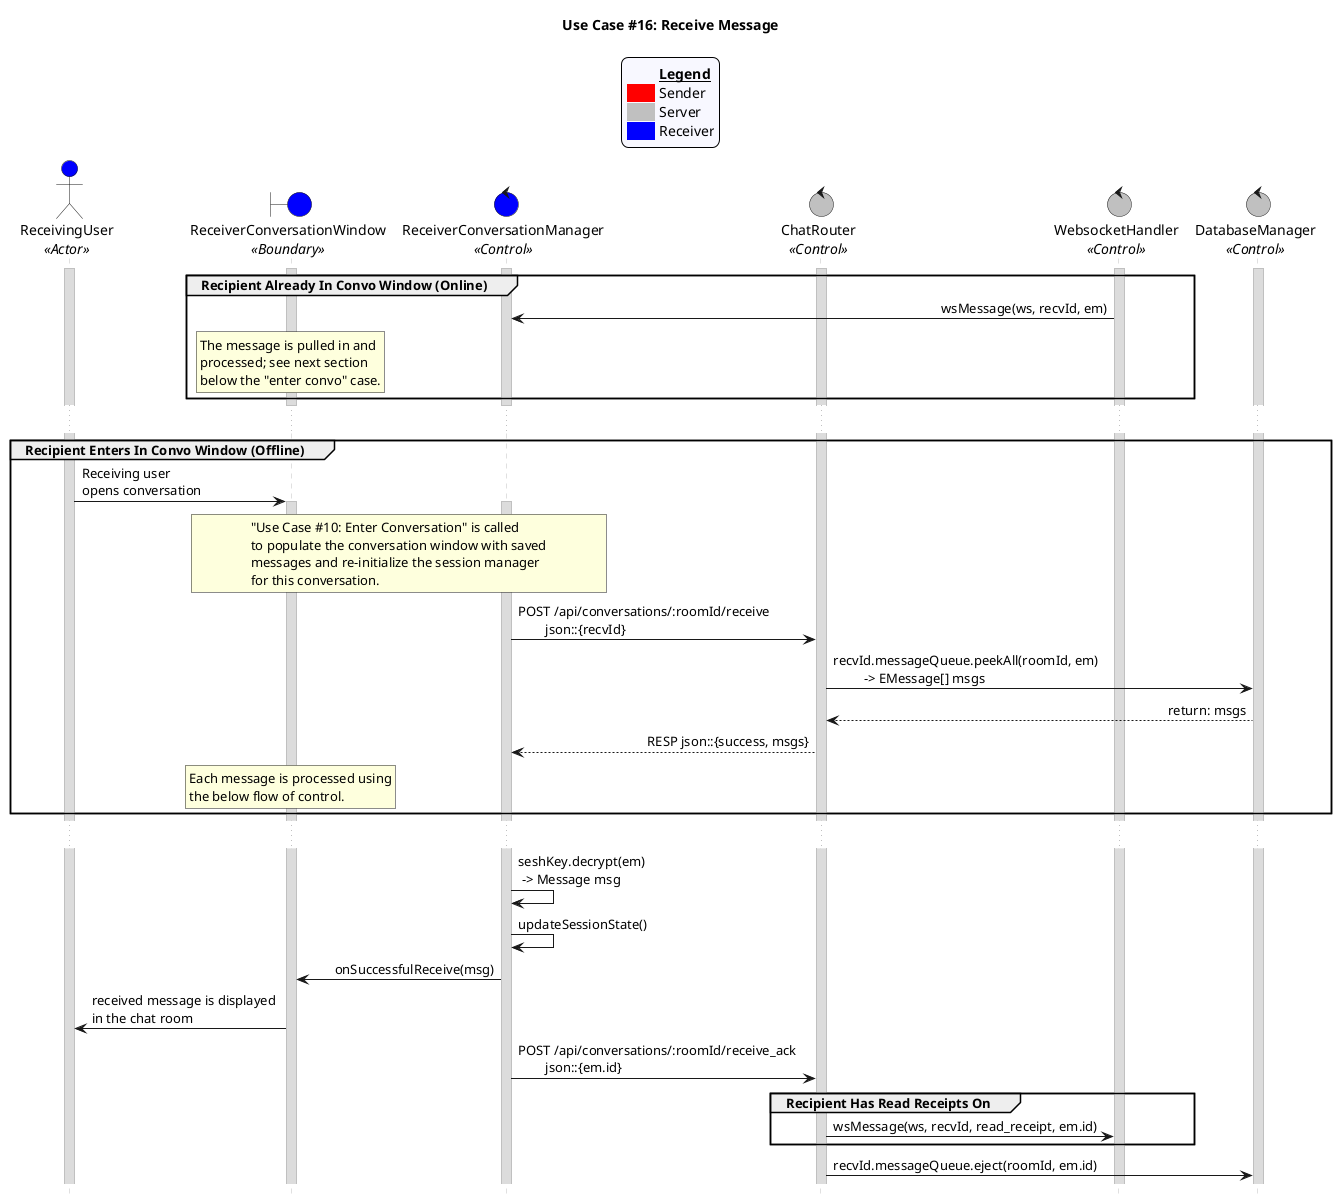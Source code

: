 @startuml uc16
title "Use Case #16: Receive Message"

'Styling goes here
hide footbox
skinparam stereotypePosition bottom
skinparam sequenceMessageAlign direction
skinparam sequence {
	LifeLineBorderColor #Silver
	LifeLineBackgroundColor #Gainsboro
}

'Add a legend plus styling
skinparam legend {
	backgroundColor #GhostWhite
	entrySeparator #GhostWhite
}

legend top
	<#GhostWhite,#GhostWhite>|	|= __Legend__ |
	|<#red> | Sender|
	|<#silver> | Server|
	|<#blue> | Receiver|
endlegend

'Setup the objects involved here
actor ReceivingUser as u <<Actor>> #blue
boundary ReceiverConversationWindow as rcw <<Boundary>> #blue
control ReceiverConversationManager as rcm <<Control>> #blue
control ChatRouter as cr <<Control>> #silver
control WebsocketHandler as ws <<Control>> #silver
control DatabaseManager as db <<Control>> #silver
'boundary SenderDevice as sd <<Boundary>>

'Setup persistent objects here
activate u
activate cr
activate ws
activate db
'activate sd

'--- FLOW OF CONTROL STARTS HERE ---
'Case 1: The recipient is online
group Recipient Already In Convo Window (Online)
	'If the receiving user is online, then messages are pulled in immediately.
	activate rcm
	activate rcw
	ws -> rcm: wsMessage(ws, recvId, em)
	rnote over rcw
	The message is pulled in and
	processed; see next section
	below the "enter convo" case.
	end note
end
deactivate rcw
deactivate rcm

...

'Case 2: The recipient is offline
group Recipient Enters In Convo Window (Offline)
	'The user enters the conversation.
	u -> rcw: Receiving user \nopens conversation
	activate rcw
	rnote over rcm,rcw
	"Use Case #10: Enter Conversation" is called
	to populate the conversation window with saved
	messages and re-initialize the session manager
	for this conversation.
	end note
	activate rcm

	'The recipient’s device makes a request for unread messages.
	rcm -> cr: POST /api/conversations/:roomId/receive \n\tjson::{recvId}

	'The server dequeues the unread messages from the receiver's queue and sends them down to the receiver in an array, from oldest to newest.
	cr -> db: recvId.messageQueue.peekAll(roomId, em) \n\t -> EMessage[] msgs
	db --> cr: return: msgs
	cr --> rcm: RESP json::{success, msgs}

	'The receiver's device begins processing each message
	rnote over rcw
	Each message is processed using
	the below flow of control.
	end note
end

...

'The recipient’s device decrypts the message and updates the ratchet state. 
rcm -> rcm: seshKey.decrypt(em)\n -> Message msg
rcm -> rcm: updateSessionState()
rcm -> rcw: onSuccessfulReceive(msg)

'The recipient reads the message that was sent to them.
rcw -> u: received message is displayed \nin the chat room

'The recipient’s device sends a read receipt to the server to be delivered to the sender, if enabled
rcm -> cr: POST /api/conversations/:roomId/receive_ack \n\tjson::{em.id}
group Recipient Has Read Receipts On
	cr -> ws: wsMessage(ws, recvId, read_receipt, em.id)
end

'The server removes the message from the queue and securely erases it.
cr -> db: recvId.messageQueue.eject(roomId, em.id)
'--- FLOW OF CONTROL ENDS HERE   ---

@enduml
